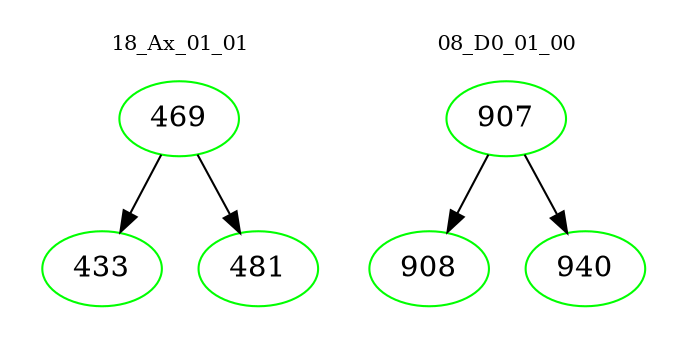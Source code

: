 digraph{
subgraph cluster_0 {
color = white
label = "18_Ax_01_01";
fontsize=10;
T0_469 [label="469", color="green"]
T0_469 -> T0_433 [color="black"]
T0_433 [label="433", color="green"]
T0_469 -> T0_481 [color="black"]
T0_481 [label="481", color="green"]
}
subgraph cluster_1 {
color = white
label = "08_D0_01_00";
fontsize=10;
T1_907 [label="907", color="green"]
T1_907 -> T1_908 [color="black"]
T1_908 [label="908", color="green"]
T1_907 -> T1_940 [color="black"]
T1_940 [label="940", color="green"]
}
}
